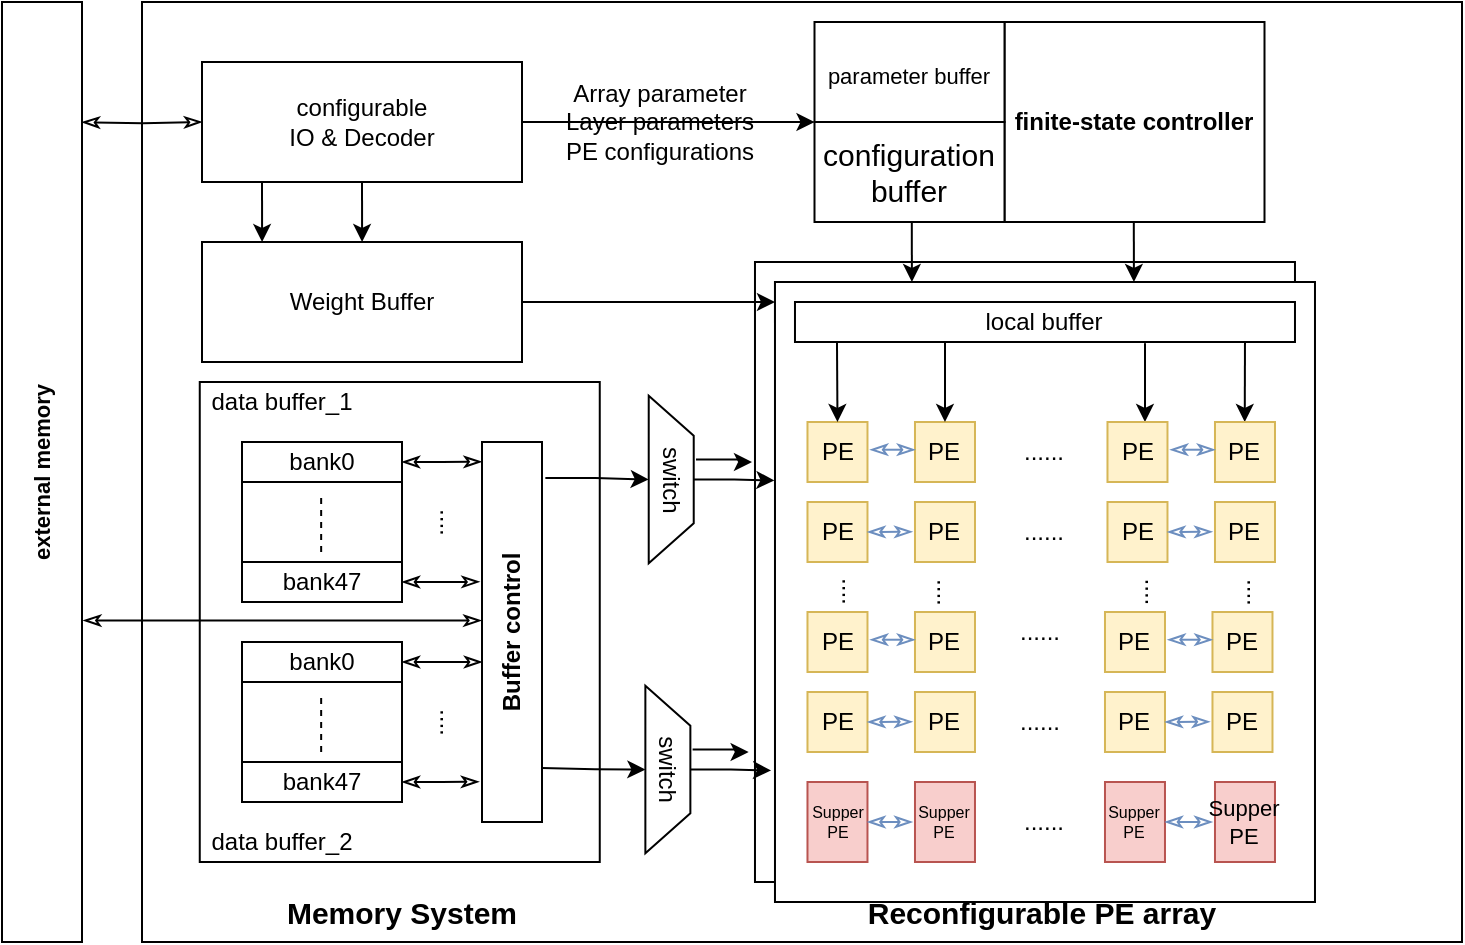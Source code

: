 <mxfile version="20.0.1" type="github">
  <diagram name="Page-1" id="099fd60b-425b-db50-ffb0-6b813814b670">
    <mxGraphModel dx="813" dy="454" grid="1" gridSize="10" guides="1" tooltips="1" connect="1" arrows="1" fold="1" page="1" pageScale="1" pageWidth="850" pageHeight="1100" background="none" math="0" shadow="0">
      <root>
        <mxCell id="0" />
        <mxCell id="1" parent="0" />
        <mxCell id="YWGqaz6Da9Mq3yNSdDmz-1" value="" style="rounded=0;whiteSpace=wrap;html=1;fontSize=11;" parent="1" vertex="1">
          <mxGeometry x="446.25" y="50" width="220" height="100" as="geometry" />
        </mxCell>
        <mxCell id="YWGqaz6Da9Mq3yNSdDmz-2" value="" style="rounded=0;whiteSpace=wrap;html=1;fontSize=11;" parent="1" vertex="1">
          <mxGeometry x="110" y="40" width="660" height="470" as="geometry" />
        </mxCell>
        <mxCell id="YWGqaz6Da9Mq3yNSdDmz-3" value="" style="rounded=0;whiteSpace=wrap;html=1;fontSize=8;" parent="1" vertex="1">
          <mxGeometry x="416.49" y="170" width="270" height="310" as="geometry" />
        </mxCell>
        <mxCell id="YWGqaz6Da9Mq3yNSdDmz-4" style="edgeStyle=orthogonalEdgeStyle;rounded=0;orthogonalLoop=1;jettySize=auto;html=1;exitX=1;exitY=0.5;exitDx=0;exitDy=0;entryX=0;entryY=0.5;entryDx=0;entryDy=0;fontSize=11;" parent="1" source="YWGqaz6Da9Mq3yNSdDmz-5" target="YWGqaz6Da9Mq3yNSdDmz-1" edge="1">
          <mxGeometry relative="1" as="geometry" />
        </mxCell>
        <mxCell id="YWGqaz6Da9Mq3yNSdDmz-5" value="configurable&lt;br&gt;IO &amp;amp; Decoder" style="rounded=0;whiteSpace=wrap;html=1;" parent="1" vertex="1">
          <mxGeometry x="140" y="70" width="160" height="60" as="geometry" />
        </mxCell>
        <mxCell id="YWGqaz6Da9Mq3yNSdDmz-6" value="Weight Buffer" style="rounded=0;whiteSpace=wrap;html=1;" parent="1" vertex="1">
          <mxGeometry x="140" y="160" width="160" height="60" as="geometry" />
        </mxCell>
        <mxCell id="YWGqaz6Da9Mq3yNSdDmz-7" value="" style="rounded=0;whiteSpace=wrap;html=1;" parent="1" vertex="1">
          <mxGeometry x="138.88" y="230" width="200" height="240" as="geometry" />
        </mxCell>
        <mxCell id="YWGqaz6Da9Mq3yNSdDmz-8" value="&lt;b&gt;finite-state controller&lt;/b&gt;" style="rounded=0;whiteSpace=wrap;html=1;" parent="1" vertex="1">
          <mxGeometry x="541.25" y="50" width="130" height="100" as="geometry" />
        </mxCell>
        <mxCell id="YWGqaz6Da9Mq3yNSdDmz-9" value="data buffer_1" style="text;html=1;strokeColor=none;fillColor=none;align=center;verticalAlign=middle;whiteSpace=wrap;rounded=0;" parent="1" vertex="1">
          <mxGeometry x="140" y="230" width="80" height="20" as="geometry" />
        </mxCell>
        <mxCell id="YWGqaz6Da9Mq3yNSdDmz-10" value="data buffer_2" style="text;html=1;strokeColor=none;fillColor=none;align=center;verticalAlign=middle;whiteSpace=wrap;rounded=0;" parent="1" vertex="1">
          <mxGeometry x="140" y="450" width="80" height="20" as="geometry" />
        </mxCell>
        <mxCell id="YWGqaz6Da9Mq3yNSdDmz-11" value="" style="whiteSpace=wrap;html=1;aspect=fixed;" parent="1" vertex="1">
          <mxGeometry x="160" y="260" width="80" height="80" as="geometry" />
        </mxCell>
        <mxCell id="yQk3hiWffTR-9DjD8e01-60" value="" style="edgeStyle=orthogonalEdgeStyle;rounded=0;orthogonalLoop=1;jettySize=auto;html=1;fontSize=11;startArrow=classicThin;startFill=0;endArrow=classicThin;endFill=0;entryX=-0.005;entryY=0.948;entryDx=0;entryDy=0;entryPerimeter=0;" edge="1" parent="1" source="YWGqaz6Da9Mq3yNSdDmz-12" target="YWGqaz6Da9Mq3yNSdDmz-19">
          <mxGeometry relative="1" as="geometry" />
        </mxCell>
        <mxCell id="YWGqaz6Da9Mq3yNSdDmz-12" value="bank0" style="rounded=0;whiteSpace=wrap;html=1;" parent="1" vertex="1">
          <mxGeometry x="160" y="260" width="80" height="20" as="geometry" />
        </mxCell>
        <mxCell id="yQk3hiWffTR-9DjD8e01-58" value="" style="edgeStyle=orthogonalEdgeStyle;rounded=0;orthogonalLoop=1;jettySize=auto;html=1;fontSize=11;startArrow=classicThin;startFill=0;endArrow=classicThin;endFill=0;entryX=-0.041;entryY=0.632;entryDx=0;entryDy=0;entryPerimeter=0;" edge="1" parent="1" source="YWGqaz6Da9Mq3yNSdDmz-13" target="YWGqaz6Da9Mq3yNSdDmz-19">
          <mxGeometry relative="1" as="geometry" />
        </mxCell>
        <mxCell id="YWGqaz6Da9Mq3yNSdDmz-13" value="bank47" style="rounded=0;whiteSpace=wrap;html=1;" parent="1" vertex="1">
          <mxGeometry x="160" y="320" width="80" height="20" as="geometry" />
        </mxCell>
        <mxCell id="YWGqaz6Da9Mq3yNSdDmz-14" value="" style="endArrow=none;dashed=1;html=1;rounded=0;" parent="1" edge="1">
          <mxGeometry width="50" height="50" relative="1" as="geometry">
            <mxPoint x="199.58" y="315" as="sourcePoint" />
            <mxPoint x="199.58" y="285" as="targetPoint" />
          </mxGeometry>
        </mxCell>
        <mxCell id="YWGqaz6Da9Mq3yNSdDmz-15" value="" style="whiteSpace=wrap;html=1;aspect=fixed;" parent="1" vertex="1">
          <mxGeometry x="160" y="360" width="80" height="80" as="geometry" />
        </mxCell>
        <mxCell id="yQk3hiWffTR-9DjD8e01-59" value="" style="edgeStyle=orthogonalEdgeStyle;rounded=0;orthogonalLoop=1;jettySize=auto;html=1;fontSize=11;startArrow=classicThin;startFill=0;endArrow=classicThin;endFill=0;" edge="1" parent="1" source="YWGqaz6Da9Mq3yNSdDmz-16" target="YWGqaz6Da9Mq3yNSdDmz-19">
          <mxGeometry relative="1" as="geometry">
            <Array as="points">
              <mxPoint x="280" y="370" />
              <mxPoint x="280" y="370" />
            </Array>
          </mxGeometry>
        </mxCell>
        <mxCell id="YWGqaz6Da9Mq3yNSdDmz-16" value="bank0" style="rounded=0;whiteSpace=wrap;html=1;" parent="1" vertex="1">
          <mxGeometry x="160" y="360" width="80" height="20" as="geometry" />
        </mxCell>
        <mxCell id="yQk3hiWffTR-9DjD8e01-57" value="" style="edgeStyle=orthogonalEdgeStyle;rounded=0;orthogonalLoop=1;jettySize=auto;html=1;fontSize=11;startArrow=classicThin;startFill=0;endArrow=classicThin;endFill=0;entryX=-0.05;entryY=0.106;entryDx=0;entryDy=0;entryPerimeter=0;" edge="1" parent="1" source="YWGqaz6Da9Mq3yNSdDmz-17" target="YWGqaz6Da9Mq3yNSdDmz-19">
          <mxGeometry relative="1" as="geometry" />
        </mxCell>
        <mxCell id="YWGqaz6Da9Mq3yNSdDmz-17" value="bank47" style="rounded=0;whiteSpace=wrap;html=1;" parent="1" vertex="1">
          <mxGeometry x="160" y="420" width="80" height="20" as="geometry" />
        </mxCell>
        <mxCell id="YWGqaz6Da9Mq3yNSdDmz-18" value="" style="endArrow=none;dashed=1;html=1;rounded=0;" parent="1" edge="1">
          <mxGeometry width="50" height="50" relative="1" as="geometry">
            <mxPoint x="199.58" y="415" as="sourcePoint" />
            <mxPoint x="199.58" y="385" as="targetPoint" />
          </mxGeometry>
        </mxCell>
        <mxCell id="YWGqaz6Da9Mq3yNSdDmz-19" value="Buffer control" style="rounded=0;whiteSpace=wrap;html=1;flipV=1;horizontal=0;fontStyle=1" parent="1" vertex="1">
          <mxGeometry x="280" y="260" width="30" height="190" as="geometry" />
        </mxCell>
        <mxCell id="YWGqaz6Da9Mq3yNSdDmz-20" value="switch" style="shape=trapezoid;perimeter=trapezoidPerimeter;whiteSpace=wrap;html=1;fixedSize=1;rotation=90;" parent="1" vertex="1">
          <mxGeometry x="332.74" y="267.5" width="83.75" height="22.5" as="geometry" />
        </mxCell>
        <mxCell id="YWGqaz6Da9Mq3yNSdDmz-22" value="local buffer" style="rounded=0;whiteSpace=wrap;html=1;" parent="1" vertex="1">
          <mxGeometry x="426.49" y="180" width="250" height="20" as="geometry" />
        </mxCell>
        <mxCell id="YWGqaz6Da9Mq3yNSdDmz-23" value="PE" style="whiteSpace=wrap;html=1;aspect=fixed;fillColor=#fff2cc;strokeColor=#d6b656;" parent="1" vertex="1">
          <mxGeometry x="432.74" y="240" width="30" height="30" as="geometry" />
        </mxCell>
        <mxCell id="YWGqaz6Da9Mq3yNSdDmz-24" value="PE" style="whiteSpace=wrap;html=1;aspect=fixed;fillColor=#fff2cc;strokeColor=#d6b656;" parent="1" vertex="1">
          <mxGeometry x="486.49" y="240" width="30" height="30" as="geometry" />
        </mxCell>
        <mxCell id="YWGqaz6Da9Mq3yNSdDmz-27" value="PE" style="whiteSpace=wrap;html=1;aspect=fixed;fillColor=#fff2cc;strokeColor=#d6b656;" parent="1" vertex="1">
          <mxGeometry x="432.74" y="280" width="30" height="30" as="geometry" />
        </mxCell>
        <mxCell id="YWGqaz6Da9Mq3yNSdDmz-28" value="PE" style="whiteSpace=wrap;html=1;aspect=fixed;fillColor=#fff2cc;strokeColor=#d6b656;" parent="1" vertex="1">
          <mxGeometry x="486.49" y="280" width="30" height="30" as="geometry" />
        </mxCell>
        <mxCell id="YWGqaz6Da9Mq3yNSdDmz-39" value="Supper&lt;br style=&quot;font-size: 8px;&quot;&gt;PE" style="rounded=0;whiteSpace=wrap;html=1;fontSize=8;fillColor=#f8cecc;strokeColor=#b85450;" parent="1" vertex="1">
          <mxGeometry x="432.74" y="420" width="30" height="40" as="geometry" />
        </mxCell>
        <mxCell id="YWGqaz6Da9Mq3yNSdDmz-40" value="Supper&lt;br style=&quot;font-size: 8px;&quot;&gt;PE" style="rounded=0;whiteSpace=wrap;html=1;fontSize=8;fillColor=#f8cecc;strokeColor=#b85450;" parent="1" vertex="1">
          <mxGeometry x="486.49" y="420" width="30" height="40" as="geometry" />
        </mxCell>
        <mxCell id="YWGqaz6Da9Mq3yNSdDmz-41" value="Supper&lt;br style=&quot;font-size: 8px;&quot;&gt;PE" style="rounded=0;whiteSpace=wrap;html=1;fontSize=8;fillColor=#f8cecc;strokeColor=#b85450;" parent="1" vertex="1">
          <mxGeometry x="581.49" y="420" width="30" height="40" as="geometry" />
        </mxCell>
        <mxCell id="YWGqaz6Da9Mq3yNSdDmz-42" value="&lt;font style=&quot;font-size: 11px;&quot;&gt;Supper&lt;br style=&quot;font-size: 11px;&quot;&gt;PE&lt;/font&gt;" style="rounded=0;whiteSpace=wrap;html=1;fontSize=8;fillColor=#f8cecc;strokeColor=#b85450;" parent="1" vertex="1">
          <mxGeometry x="636.49" y="420" width="30" height="40" as="geometry" />
        </mxCell>
        <mxCell id="YWGqaz6Da9Mq3yNSdDmz-43" value="Reconfigurable PE array" style="text;html=1;strokeColor=none;fillColor=none;align=center;verticalAlign=middle;whiteSpace=wrap;rounded=0;fontSize=15;fontStyle=1" parent="1" vertex="1">
          <mxGeometry x="445.24" y="480" width="230" height="30" as="geometry" />
        </mxCell>
        <mxCell id="YWGqaz6Da9Mq3yNSdDmz-44" value="&lt;font style=&quot;font-size: 11px;&quot;&gt;parameter buffer&lt;/font&gt;" style="rounded=0;whiteSpace=wrap;html=1;fontSize=15;" parent="1" vertex="1">
          <mxGeometry x="446.25" y="50" width="95" height="50" as="geometry" />
        </mxCell>
        <mxCell id="YWGqaz6Da9Mq3yNSdDmz-45" value="configuration&lt;br&gt;buffer" style="rounded=0;whiteSpace=wrap;html=1;fontSize=15;" parent="1" vertex="1">
          <mxGeometry x="446.25" y="100" width="95" height="50" as="geometry" />
        </mxCell>
        <mxCell id="YWGqaz6Da9Mq3yNSdDmz-46" value="&lt;b&gt;external memory&lt;/b&gt;" style="rounded=0;whiteSpace=wrap;html=1;fontSize=11;horizontal=0;" parent="1" vertex="1">
          <mxGeometry x="40" y="40" width="40" height="470" as="geometry" />
        </mxCell>
        <mxCell id="YWGqaz6Da9Mq3yNSdDmz-47" value="Memory System" style="text;html=1;strokeColor=none;fillColor=none;align=center;verticalAlign=middle;whiteSpace=wrap;rounded=0;fontSize=15;fontStyle=1" parent="1" vertex="1">
          <mxGeometry x="140" y="480" width="200" height="30" as="geometry" />
        </mxCell>
        <mxCell id="YWGqaz6Da9Mq3yNSdDmz-48" value="" style="endArrow=classicThin;startArrow=classicThin;html=1;rounded=0;fontSize=11;exitX=0;exitY=0.5;exitDx=0;exitDy=0;entryX=1.044;entryY=0.462;entryDx=0;entryDy=0;entryPerimeter=0;startFill=0;endFill=0;fillColor=#dae8fc;strokeColor=#6c8ebf;" parent="1" target="YWGqaz6Da9Mq3yNSdDmz-23" edge="1">
          <mxGeometry width="50" height="50" relative="1" as="geometry">
            <mxPoint x="486.49" y="253.86" as="sourcePoint" />
            <mxPoint x="464.06" y="256.14" as="targetPoint" />
          </mxGeometry>
        </mxCell>
        <mxCell id="YWGqaz6Da9Mq3yNSdDmz-49" value="" style="endArrow=classicThin;startArrow=classicThin;html=1;rounded=0;fontSize=11;exitX=0;exitY=0.5;exitDx=0;exitDy=0;startFill=0;endFill=0;fillColor=#dae8fc;strokeColor=#6c8ebf;" parent="1" edge="1" target="YWGqaz6Da9Mq3yNSdDmz-27">
          <mxGeometry width="50" height="50" relative="1" as="geometry">
            <mxPoint x="485.17" y="294.92" as="sourcePoint" />
            <mxPoint x="466.49" y="294.92" as="targetPoint" />
          </mxGeometry>
        </mxCell>
        <mxCell id="YWGqaz6Da9Mq3yNSdDmz-52" value="" style="endArrow=classicThin;startArrow=classicThin;html=1;rounded=0;fontSize=11;exitX=0;exitY=0.5;exitDx=0;exitDy=0;entryX=1;entryY=0.5;entryDx=0;entryDy=0;startFill=0;endFill=0;fillColor=#dae8fc;strokeColor=#6c8ebf;" parent="1" edge="1" target="YWGqaz6Da9Mq3yNSdDmz-39">
          <mxGeometry width="50" height="50" relative="1" as="geometry">
            <mxPoint x="485.17" y="440" as="sourcePoint" />
            <mxPoint x="466.49" y="440" as="targetPoint" />
          </mxGeometry>
        </mxCell>
        <mxCell id="YWGqaz6Da9Mq3yNSdDmz-57" value="" style="endArrow=classicThin;startArrow=classicThin;html=1;rounded=0;fontSize=11;exitX=0;exitY=0.5;exitDx=0;exitDy=0;entryX=1;entryY=0.5;entryDx=0;entryDy=0;startFill=0;endFill=0;fillColor=#dae8fc;strokeColor=#6c8ebf;" parent="1" edge="1" target="YWGqaz6Da9Mq3yNSdDmz-41">
          <mxGeometry width="50" height="50" relative="1" as="geometry">
            <mxPoint x="635.17" y="440" as="sourcePoint" />
            <mxPoint x="616.49" y="440" as="targetPoint" />
          </mxGeometry>
        </mxCell>
        <mxCell id="YWGqaz6Da9Mq3yNSdDmz-58" value="" style="endArrow=classic;html=1;rounded=0;fontSize=11;entryX=0.5;entryY=0;entryDx=0;entryDy=0;" parent="1" target="YWGqaz6Da9Mq3yNSdDmz-23" edge="1">
          <mxGeometry width="50" height="50" relative="1" as="geometry">
            <mxPoint x="447.49" y="200" as="sourcePoint" />
            <mxPoint x="496.49" y="220" as="targetPoint" />
          </mxGeometry>
        </mxCell>
        <mxCell id="YWGqaz6Da9Mq3yNSdDmz-59" value="" style="endArrow=classic;html=1;rounded=0;fontSize=11;entryX=0.5;entryY=0;entryDx=0;entryDy=0;exitX=0.3;exitY=0.981;exitDx=0;exitDy=0;exitPerimeter=0;" parent="1" edge="1" target="YWGqaz6Da9Mq3yNSdDmz-24" source="YWGqaz6Da9Mq3yNSdDmz-22">
          <mxGeometry width="50" height="50" relative="1" as="geometry">
            <mxPoint x="501.49" y="200" as="sourcePoint" />
            <mxPoint x="501.3" y="229.02" as="targetPoint" />
          </mxGeometry>
        </mxCell>
        <mxCell id="YWGqaz6Da9Mq3yNSdDmz-60" value="" style="endArrow=classic;html=1;rounded=0;fontSize=11;entryX=0.5;entryY=0;entryDx=0;entryDy=0;exitX=0.7;exitY=1.029;exitDx=0;exitDy=0;exitPerimeter=0;" parent="1" edge="1" source="YWGqaz6Da9Mq3yNSdDmz-22">
          <mxGeometry width="50" height="50" relative="1" as="geometry">
            <mxPoint x="601.49" y="210" as="sourcePoint" />
            <mxPoint x="601.49" y="240" as="targetPoint" />
          </mxGeometry>
        </mxCell>
        <mxCell id="YWGqaz6Da9Mq3yNSdDmz-61" value="" style="endArrow=classic;html=1;rounded=0;fontSize=11;entryX=0.5;entryY=0;entryDx=0;entryDy=0;" parent="1" edge="1">
          <mxGeometry width="50" height="50" relative="1" as="geometry">
            <mxPoint x="651.49" y="200" as="sourcePoint" />
            <mxPoint x="651.37" y="240" as="targetPoint" />
          </mxGeometry>
        </mxCell>
        <mxCell id="yQk3hiWffTR-9DjD8e01-1" value="Array parameter&lt;br&gt;Layer parameters&lt;br&gt;PE configurations" style="text;html=1;strokeColor=none;fillColor=none;align=center;verticalAlign=middle;whiteSpace=wrap;rounded=0;" vertex="1" parent="1">
          <mxGeometry x="270" y="85" width="198" height="30" as="geometry" />
        </mxCell>
        <mxCell id="yQk3hiWffTR-9DjD8e01-2" value="" style="endArrow=classic;html=1;rounded=0;fontSize=11;entryX=0.5;entryY=0;entryDx=0;entryDy=0;" edge="1" parent="1">
          <mxGeometry width="50" height="50" relative="1" as="geometry">
            <mxPoint x="220" y="130" as="sourcePoint" />
            <mxPoint x="220.05" y="160" as="targetPoint" />
          </mxGeometry>
        </mxCell>
        <mxCell id="yQk3hiWffTR-9DjD8e01-5" value="...." style="text;html=1;strokeColor=none;fillColor=none;align=center;verticalAlign=middle;whiteSpace=wrap;rounded=0;horizontal=0;" vertex="1" parent="1">
          <mxGeometry x="438.99" y="320" width="17.5" height="10" as="geometry" />
        </mxCell>
        <mxCell id="yQk3hiWffTR-9DjD8e01-7" value="...." style="text;html=1;strokeColor=none;fillColor=none;align=center;verticalAlign=middle;whiteSpace=wrap;rounded=0;horizontal=0;" vertex="1" parent="1">
          <mxGeometry x="486.49" y="320" width="17.5" height="10" as="geometry" />
        </mxCell>
        <mxCell id="yQk3hiWffTR-9DjD8e01-8" value="...." style="text;html=1;strokeColor=none;fillColor=none;align=center;verticalAlign=middle;whiteSpace=wrap;rounded=0;horizontal=0;" vertex="1" parent="1">
          <mxGeometry x="590.24" y="320" width="17.5" height="10" as="geometry" />
        </mxCell>
        <mxCell id="yQk3hiWffTR-9DjD8e01-9" value="...." style="text;html=1;strokeColor=none;fillColor=none;align=center;verticalAlign=middle;whiteSpace=wrap;rounded=0;horizontal=0;" vertex="1" parent="1">
          <mxGeometry x="641.49" y="320" width="17.5" height="10" as="geometry" />
        </mxCell>
        <mxCell id="yQk3hiWffTR-9DjD8e01-10" value="......" style="text;html=1;strokeColor=none;fillColor=none;align=center;verticalAlign=middle;whiteSpace=wrap;rounded=0;" vertex="1" parent="1">
          <mxGeometry x="521.49" y="240" width="60" height="30" as="geometry" />
        </mxCell>
        <mxCell id="yQk3hiWffTR-9DjD8e01-11" value="......" style="text;html=1;strokeColor=none;fillColor=none;align=center;verticalAlign=middle;whiteSpace=wrap;rounded=0;" vertex="1" parent="1">
          <mxGeometry x="521.49" y="280" width="60" height="30" as="geometry" />
        </mxCell>
        <mxCell id="yQk3hiWffTR-9DjD8e01-12" value="......" style="text;html=1;strokeColor=none;fillColor=none;align=center;verticalAlign=middle;whiteSpace=wrap;rounded=0;" vertex="1" parent="1">
          <mxGeometry x="518.99" y="330" width="60" height="30" as="geometry" />
        </mxCell>
        <mxCell id="yQk3hiWffTR-9DjD8e01-13" value="......" style="text;html=1;strokeColor=none;fillColor=none;align=center;verticalAlign=middle;whiteSpace=wrap;rounded=0;" vertex="1" parent="1">
          <mxGeometry x="518.99" y="375" width="60" height="30" as="geometry" />
        </mxCell>
        <mxCell id="yQk3hiWffTR-9DjD8e01-14" value="......" style="text;html=1;strokeColor=none;fillColor=none;align=center;verticalAlign=middle;whiteSpace=wrap;rounded=0;" vertex="1" parent="1">
          <mxGeometry x="521.49" y="425" width="60" height="30" as="geometry" />
        </mxCell>
        <mxCell id="yQk3hiWffTR-9DjD8e01-17" style="edgeStyle=orthogonalEdgeStyle;rounded=0;orthogonalLoop=1;jettySize=auto;html=1;exitX=1.056;exitY=0.905;exitDx=0;exitDy=0;entryX=0.5;entryY=1;entryDx=0;entryDy=0;fontSize=11;exitPerimeter=0;" edge="1" parent="1" source="YWGqaz6Da9Mq3yNSdDmz-19" target="YWGqaz6Da9Mq3yNSdDmz-20">
          <mxGeometry relative="1" as="geometry">
            <mxPoint x="339.995" y="271.87" as="sourcePoint" />
            <mxPoint x="327.495" y="281.87" as="targetPoint" />
          </mxGeometry>
        </mxCell>
        <mxCell id="yQk3hiWffTR-9DjD8e01-19" style="edgeStyle=orthogonalEdgeStyle;rounded=0;orthogonalLoop=1;jettySize=auto;html=1;exitX=1;exitY=0.5;exitDx=0;exitDy=0;entryX=0;entryY=0.5;entryDx=0;entryDy=0;fontSize=11;" edge="1" parent="1" source="YWGqaz6Da9Mq3yNSdDmz-6" target="YWGqaz6Da9Mq3yNSdDmz-22">
          <mxGeometry relative="1" as="geometry">
            <mxPoint x="413.505" y="281.87" as="sourcePoint" />
            <mxPoint x="488.65" y="281.99" as="targetPoint" />
          </mxGeometry>
        </mxCell>
        <mxCell id="yQk3hiWffTR-9DjD8e01-20" value="" style="endArrow=classic;html=1;rounded=0;fontSize=11;entryX=0.5;entryY=0;entryDx=0;entryDy=0;" edge="1" parent="1">
          <mxGeometry width="50" height="50" relative="1" as="geometry">
            <mxPoint x="170" y="130" as="sourcePoint" />
            <mxPoint x="170.05" y="160" as="targetPoint" />
          </mxGeometry>
        </mxCell>
        <mxCell id="yQk3hiWffTR-9DjD8e01-21" value="" style="endArrow=classic;html=1;rounded=0;fontSize=11;entryX=0.5;entryY=0;entryDx=0;entryDy=0;" edge="1" parent="1">
          <mxGeometry width="50" height="50" relative="1" as="geometry">
            <mxPoint x="605.91" y="150" as="sourcePoint" />
            <mxPoint x="605.96" y="180" as="targetPoint" />
          </mxGeometry>
        </mxCell>
        <mxCell id="yQk3hiWffTR-9DjD8e01-22" value="" style="endArrow=classic;html=1;rounded=0;fontSize=11;entryX=0.5;entryY=0;entryDx=0;entryDy=0;" edge="1" parent="1">
          <mxGeometry width="50" height="50" relative="1" as="geometry">
            <mxPoint x="494.9" y="150" as="sourcePoint" />
            <mxPoint x="494.95" y="180" as="targetPoint" />
          </mxGeometry>
        </mxCell>
        <mxCell id="yQk3hiWffTR-9DjD8e01-26" value="PE" style="whiteSpace=wrap;html=1;aspect=fixed;fillColor=#fff2cc;strokeColor=#d6b656;" vertex="1" parent="1">
          <mxGeometry x="582.74" y="240" width="30" height="30" as="geometry" />
        </mxCell>
        <mxCell id="yQk3hiWffTR-9DjD8e01-27" value="PE" style="whiteSpace=wrap;html=1;aspect=fixed;fillColor=#fff2cc;strokeColor=#d6b656;" vertex="1" parent="1">
          <mxGeometry x="636.49" y="240" width="30" height="30" as="geometry" />
        </mxCell>
        <mxCell id="yQk3hiWffTR-9DjD8e01-28" value="PE" style="whiteSpace=wrap;html=1;aspect=fixed;fillColor=#fff2cc;strokeColor=#d6b656;" vertex="1" parent="1">
          <mxGeometry x="582.74" y="280" width="30" height="30" as="geometry" />
        </mxCell>
        <mxCell id="yQk3hiWffTR-9DjD8e01-29" value="PE" style="whiteSpace=wrap;html=1;aspect=fixed;fillColor=#fff2cc;strokeColor=#d6b656;" vertex="1" parent="1">
          <mxGeometry x="636.49" y="280" width="30" height="30" as="geometry" />
        </mxCell>
        <mxCell id="yQk3hiWffTR-9DjD8e01-30" value="" style="endArrow=classicThin;startArrow=classicThin;html=1;rounded=0;fontSize=11;exitX=0;exitY=0.5;exitDx=0;exitDy=0;entryX=1.044;entryY=0.462;entryDx=0;entryDy=0;entryPerimeter=0;startFill=0;endFill=0;fillColor=#dae8fc;strokeColor=#6c8ebf;" edge="1" parent="1" target="yQk3hiWffTR-9DjD8e01-26">
          <mxGeometry width="50" height="50" relative="1" as="geometry">
            <mxPoint x="636.49" y="253.86" as="sourcePoint" />
            <mxPoint x="614.06" y="256.14" as="targetPoint" />
          </mxGeometry>
        </mxCell>
        <mxCell id="yQk3hiWffTR-9DjD8e01-31" value="" style="endArrow=classicThin;startArrow=classicThin;html=1;rounded=0;fontSize=11;exitX=0;exitY=0.5;exitDx=0;exitDy=0;startFill=0;endFill=0;fillColor=#dae8fc;strokeColor=#6c8ebf;" edge="1" parent="1" target="yQk3hiWffTR-9DjD8e01-28">
          <mxGeometry width="50" height="50" relative="1" as="geometry">
            <mxPoint x="635.17" y="294.92" as="sourcePoint" />
            <mxPoint x="616.49" y="294.92" as="targetPoint" />
          </mxGeometry>
        </mxCell>
        <mxCell id="yQk3hiWffTR-9DjD8e01-34" value="PE" style="whiteSpace=wrap;html=1;aspect=fixed;fillColor=#fff2cc;strokeColor=#d6b656;" vertex="1" parent="1">
          <mxGeometry x="432.74" y="335" width="30" height="30" as="geometry" />
        </mxCell>
        <mxCell id="yQk3hiWffTR-9DjD8e01-35" value="PE" style="whiteSpace=wrap;html=1;aspect=fixed;fillColor=#fff2cc;strokeColor=#d6b656;" vertex="1" parent="1">
          <mxGeometry x="486.49" y="335" width="30" height="30" as="geometry" />
        </mxCell>
        <mxCell id="yQk3hiWffTR-9DjD8e01-36" value="PE" style="whiteSpace=wrap;html=1;aspect=fixed;fillColor=#fff2cc;strokeColor=#d6b656;" vertex="1" parent="1">
          <mxGeometry x="432.74" y="375" width="30" height="30" as="geometry" />
        </mxCell>
        <mxCell id="yQk3hiWffTR-9DjD8e01-37" value="PE" style="whiteSpace=wrap;html=1;aspect=fixed;fillColor=#fff2cc;strokeColor=#d6b656;" vertex="1" parent="1">
          <mxGeometry x="486.49" y="375" width="30" height="30" as="geometry" />
        </mxCell>
        <mxCell id="yQk3hiWffTR-9DjD8e01-38" value="" style="endArrow=classicThin;startArrow=classicThin;html=1;rounded=0;fontSize=11;exitX=0;exitY=0.5;exitDx=0;exitDy=0;entryX=1.044;entryY=0.462;entryDx=0;entryDy=0;entryPerimeter=0;startFill=0;endFill=0;fillColor=#dae8fc;strokeColor=#6c8ebf;" edge="1" parent="1" target="yQk3hiWffTR-9DjD8e01-34">
          <mxGeometry width="50" height="50" relative="1" as="geometry">
            <mxPoint x="486.49" y="348.86" as="sourcePoint" />
            <mxPoint x="464.06" y="351.14" as="targetPoint" />
          </mxGeometry>
        </mxCell>
        <mxCell id="yQk3hiWffTR-9DjD8e01-39" value="" style="endArrow=classicThin;startArrow=classicThin;html=1;rounded=0;fontSize=11;exitX=0;exitY=0.5;exitDx=0;exitDy=0;startFill=0;endFill=0;fillColor=#dae8fc;strokeColor=#6c8ebf;" edge="1" parent="1" target="yQk3hiWffTR-9DjD8e01-36">
          <mxGeometry width="50" height="50" relative="1" as="geometry">
            <mxPoint x="485.17" y="389.92" as="sourcePoint" />
            <mxPoint x="466.49" y="389.92" as="targetPoint" />
          </mxGeometry>
        </mxCell>
        <mxCell id="yQk3hiWffTR-9DjD8e01-42" value="PE" style="whiteSpace=wrap;html=1;aspect=fixed;fillColor=#fff2cc;strokeColor=#d6b656;" vertex="1" parent="1">
          <mxGeometry x="581.49" y="335" width="30" height="30" as="geometry" />
        </mxCell>
        <mxCell id="yQk3hiWffTR-9DjD8e01-43" value="PE" style="whiteSpace=wrap;html=1;aspect=fixed;fillColor=#fff2cc;strokeColor=#d6b656;" vertex="1" parent="1">
          <mxGeometry x="635.24" y="335" width="30" height="30" as="geometry" />
        </mxCell>
        <mxCell id="yQk3hiWffTR-9DjD8e01-44" value="PE" style="whiteSpace=wrap;html=1;aspect=fixed;fillColor=#fff2cc;strokeColor=#d6b656;" vertex="1" parent="1">
          <mxGeometry x="581.49" y="375" width="30" height="30" as="geometry" />
        </mxCell>
        <mxCell id="yQk3hiWffTR-9DjD8e01-45" value="PE" style="whiteSpace=wrap;html=1;aspect=fixed;fillColor=#fff2cc;strokeColor=#d6b656;" vertex="1" parent="1">
          <mxGeometry x="635.24" y="375" width="30" height="30" as="geometry" />
        </mxCell>
        <mxCell id="yQk3hiWffTR-9DjD8e01-46" value="" style="endArrow=classicThin;startArrow=classicThin;html=1;rounded=0;fontSize=11;exitX=0;exitY=0.5;exitDx=0;exitDy=0;entryX=1.044;entryY=0.462;entryDx=0;entryDy=0;entryPerimeter=0;startFill=0;endFill=0;fillColor=#dae8fc;strokeColor=#6c8ebf;" edge="1" parent="1" target="yQk3hiWffTR-9DjD8e01-42">
          <mxGeometry width="50" height="50" relative="1" as="geometry">
            <mxPoint x="635.24" y="348.86" as="sourcePoint" />
            <mxPoint x="612.81" y="351.14" as="targetPoint" />
          </mxGeometry>
        </mxCell>
        <mxCell id="yQk3hiWffTR-9DjD8e01-47" value="" style="endArrow=classicThin;startArrow=classicThin;html=1;rounded=0;fontSize=11;exitX=0;exitY=0.5;exitDx=0;exitDy=0;startFill=0;endFill=0;fillColor=#dae8fc;strokeColor=#6c8ebf;" edge="1" parent="1" target="yQk3hiWffTR-9DjD8e01-44">
          <mxGeometry width="50" height="50" relative="1" as="geometry">
            <mxPoint x="633.92" y="389.92" as="sourcePoint" />
            <mxPoint x="615.24" y="389.92" as="targetPoint" />
          </mxGeometry>
        </mxCell>
        <mxCell id="yQk3hiWffTR-9DjD8e01-51" value="...." style="text;html=1;strokeColor=none;fillColor=none;align=center;verticalAlign=middle;whiteSpace=wrap;rounded=0;horizontal=0;" vertex="1" parent="1">
          <mxGeometry x="252.5" y="295" width="7.5" height="10" as="geometry" />
        </mxCell>
        <mxCell id="yQk3hiWffTR-9DjD8e01-52" value="...." style="text;html=1;strokeColor=none;fillColor=none;align=center;verticalAlign=middle;whiteSpace=wrap;rounded=0;horizontal=0;" vertex="1" parent="1">
          <mxGeometry x="252.5" y="395" width="7.5" height="10" as="geometry" />
        </mxCell>
        <mxCell id="yQk3hiWffTR-9DjD8e01-61" value="" style="rounded=0;whiteSpace=wrap;html=1;fontSize=8;" vertex="1" parent="1">
          <mxGeometry x="426.49" y="180" width="270" height="310" as="geometry" />
        </mxCell>
        <mxCell id="yQk3hiWffTR-9DjD8e01-62" value="local buffer" style="rounded=0;whiteSpace=wrap;html=1;" vertex="1" parent="1">
          <mxGeometry x="436.49" y="190" width="250" height="20" as="geometry" />
        </mxCell>
        <mxCell id="yQk3hiWffTR-9DjD8e01-63" value="PE" style="whiteSpace=wrap;html=1;aspect=fixed;fillColor=#fff2cc;strokeColor=#d6b656;" vertex="1" parent="1">
          <mxGeometry x="442.74" y="250" width="30" height="30" as="geometry" />
        </mxCell>
        <mxCell id="yQk3hiWffTR-9DjD8e01-64" value="PE" style="whiteSpace=wrap;html=1;aspect=fixed;fillColor=#fff2cc;strokeColor=#d6b656;" vertex="1" parent="1">
          <mxGeometry x="496.49" y="250" width="30" height="30" as="geometry" />
        </mxCell>
        <mxCell id="yQk3hiWffTR-9DjD8e01-65" value="PE" style="whiteSpace=wrap;html=1;aspect=fixed;fillColor=#fff2cc;strokeColor=#d6b656;" vertex="1" parent="1">
          <mxGeometry x="442.74" y="290" width="30" height="30" as="geometry" />
        </mxCell>
        <mxCell id="yQk3hiWffTR-9DjD8e01-66" value="PE" style="whiteSpace=wrap;html=1;aspect=fixed;fillColor=#fff2cc;strokeColor=#d6b656;" vertex="1" parent="1">
          <mxGeometry x="496.49" y="290" width="30" height="30" as="geometry" />
        </mxCell>
        <mxCell id="yQk3hiWffTR-9DjD8e01-67" value="Supper&lt;br style=&quot;font-size: 8px;&quot;&gt;PE" style="rounded=0;whiteSpace=wrap;html=1;fontSize=8;fillColor=#f8cecc;strokeColor=#b85450;" vertex="1" parent="1">
          <mxGeometry x="442.74" y="430" width="30" height="40" as="geometry" />
        </mxCell>
        <mxCell id="yQk3hiWffTR-9DjD8e01-68" value="Supper&lt;br style=&quot;font-size: 8px;&quot;&gt;PE" style="rounded=0;whiteSpace=wrap;html=1;fontSize=8;fillColor=#f8cecc;strokeColor=#b85450;" vertex="1" parent="1">
          <mxGeometry x="496.49" y="430" width="30" height="40" as="geometry" />
        </mxCell>
        <mxCell id="yQk3hiWffTR-9DjD8e01-69" value="Supper&lt;br style=&quot;font-size: 8px;&quot;&gt;PE" style="rounded=0;whiteSpace=wrap;html=1;fontSize=8;fillColor=#f8cecc;strokeColor=#b85450;" vertex="1" parent="1">
          <mxGeometry x="591.49" y="430" width="30" height="40" as="geometry" />
        </mxCell>
        <mxCell id="yQk3hiWffTR-9DjD8e01-70" value="&lt;font style=&quot;font-size: 11px;&quot;&gt;Supper&lt;br style=&quot;font-size: 11px;&quot;&gt;PE&lt;/font&gt;" style="rounded=0;whiteSpace=wrap;html=1;fontSize=8;fillColor=#f8cecc;strokeColor=#b85450;" vertex="1" parent="1">
          <mxGeometry x="646.49" y="430" width="30" height="40" as="geometry" />
        </mxCell>
        <mxCell id="yQk3hiWffTR-9DjD8e01-72" value="" style="endArrow=classicThin;startArrow=classicThin;html=1;rounded=0;fontSize=11;exitX=0;exitY=0.5;exitDx=0;exitDy=0;entryX=1.044;entryY=0.462;entryDx=0;entryDy=0;entryPerimeter=0;startFill=0;endFill=0;fillColor=#dae8fc;strokeColor=#6c8ebf;" edge="1" parent="1" target="yQk3hiWffTR-9DjD8e01-63">
          <mxGeometry width="50" height="50" relative="1" as="geometry">
            <mxPoint x="496.49" y="263.86" as="sourcePoint" />
            <mxPoint x="474.06" y="266.14" as="targetPoint" />
          </mxGeometry>
        </mxCell>
        <mxCell id="yQk3hiWffTR-9DjD8e01-73" value="" style="endArrow=classicThin;startArrow=classicThin;html=1;rounded=0;fontSize=11;exitX=0;exitY=0.5;exitDx=0;exitDy=0;startFill=0;endFill=0;fillColor=#dae8fc;strokeColor=#6c8ebf;" edge="1" parent="1" target="yQk3hiWffTR-9DjD8e01-65">
          <mxGeometry width="50" height="50" relative="1" as="geometry">
            <mxPoint x="495.17" y="304.92" as="sourcePoint" />
            <mxPoint x="476.49" y="304.92" as="targetPoint" />
          </mxGeometry>
        </mxCell>
        <mxCell id="yQk3hiWffTR-9DjD8e01-74" value="" style="endArrow=classicThin;startArrow=classicThin;html=1;rounded=0;fontSize=11;exitX=0;exitY=0.5;exitDx=0;exitDy=0;entryX=1;entryY=0.5;entryDx=0;entryDy=0;startFill=0;endFill=0;fillColor=#dae8fc;strokeColor=#6c8ebf;" edge="1" parent="1" target="yQk3hiWffTR-9DjD8e01-67">
          <mxGeometry width="50" height="50" relative="1" as="geometry">
            <mxPoint x="495.17" y="450" as="sourcePoint" />
            <mxPoint x="476.49" y="450" as="targetPoint" />
          </mxGeometry>
        </mxCell>
        <mxCell id="yQk3hiWffTR-9DjD8e01-75" value="" style="endArrow=classicThin;startArrow=classicThin;html=1;rounded=0;fontSize=11;exitX=0;exitY=0.5;exitDx=0;exitDy=0;entryX=1;entryY=0.5;entryDx=0;entryDy=0;startFill=0;endFill=0;fillColor=#dae8fc;strokeColor=#6c8ebf;" edge="1" parent="1" target="yQk3hiWffTR-9DjD8e01-69">
          <mxGeometry width="50" height="50" relative="1" as="geometry">
            <mxPoint x="645.17" y="450" as="sourcePoint" />
            <mxPoint x="626.49" y="450" as="targetPoint" />
          </mxGeometry>
        </mxCell>
        <mxCell id="yQk3hiWffTR-9DjD8e01-76" value="" style="endArrow=classic;html=1;rounded=0;fontSize=11;entryX=0.5;entryY=0;entryDx=0;entryDy=0;" edge="1" parent="1" target="yQk3hiWffTR-9DjD8e01-63">
          <mxGeometry width="50" height="50" relative="1" as="geometry">
            <mxPoint x="457.49" y="210" as="sourcePoint" />
            <mxPoint x="506.49" y="230" as="targetPoint" />
          </mxGeometry>
        </mxCell>
        <mxCell id="yQk3hiWffTR-9DjD8e01-77" value="" style="endArrow=classic;html=1;rounded=0;fontSize=11;entryX=0.5;entryY=0;entryDx=0;entryDy=0;exitX=0.3;exitY=0.981;exitDx=0;exitDy=0;exitPerimeter=0;" edge="1" parent="1" source="yQk3hiWffTR-9DjD8e01-62" target="yQk3hiWffTR-9DjD8e01-64">
          <mxGeometry width="50" height="50" relative="1" as="geometry">
            <mxPoint x="511.49" y="210" as="sourcePoint" />
            <mxPoint x="511.3" y="239.02" as="targetPoint" />
          </mxGeometry>
        </mxCell>
        <mxCell id="yQk3hiWffTR-9DjD8e01-78" value="" style="endArrow=classic;html=1;rounded=0;fontSize=11;entryX=0.5;entryY=0;entryDx=0;entryDy=0;exitX=0.7;exitY=1.029;exitDx=0;exitDy=0;exitPerimeter=0;" edge="1" parent="1" source="yQk3hiWffTR-9DjD8e01-62">
          <mxGeometry width="50" height="50" relative="1" as="geometry">
            <mxPoint x="611.49" y="220" as="sourcePoint" />
            <mxPoint x="611.49" y="250" as="targetPoint" />
          </mxGeometry>
        </mxCell>
        <mxCell id="yQk3hiWffTR-9DjD8e01-79" value="" style="endArrow=classic;html=1;rounded=0;fontSize=11;entryX=0.5;entryY=0;entryDx=0;entryDy=0;" edge="1" parent="1">
          <mxGeometry width="50" height="50" relative="1" as="geometry">
            <mxPoint x="661.49" y="210" as="sourcePoint" />
            <mxPoint x="661.37" y="250" as="targetPoint" />
          </mxGeometry>
        </mxCell>
        <mxCell id="yQk3hiWffTR-9DjD8e01-80" value="...." style="text;html=1;strokeColor=none;fillColor=none;align=center;verticalAlign=middle;whiteSpace=wrap;rounded=0;horizontal=0;" vertex="1" parent="1">
          <mxGeometry x="448.99" y="330" width="17.5" height="10" as="geometry" />
        </mxCell>
        <mxCell id="yQk3hiWffTR-9DjD8e01-81" value="...." style="text;html=1;strokeColor=none;fillColor=none;align=center;verticalAlign=middle;whiteSpace=wrap;rounded=0;horizontal=0;" vertex="1" parent="1">
          <mxGeometry x="496.49" y="330" width="17.5" height="10" as="geometry" />
        </mxCell>
        <mxCell id="yQk3hiWffTR-9DjD8e01-82" value="...." style="text;html=1;strokeColor=none;fillColor=none;align=center;verticalAlign=middle;whiteSpace=wrap;rounded=0;horizontal=0;" vertex="1" parent="1">
          <mxGeometry x="600.24" y="330" width="17.5" height="10" as="geometry" />
        </mxCell>
        <mxCell id="yQk3hiWffTR-9DjD8e01-83" value="...." style="text;html=1;strokeColor=none;fillColor=none;align=center;verticalAlign=middle;whiteSpace=wrap;rounded=0;horizontal=0;" vertex="1" parent="1">
          <mxGeometry x="651.49" y="330" width="17.5" height="10" as="geometry" />
        </mxCell>
        <mxCell id="yQk3hiWffTR-9DjD8e01-84" value="......" style="text;html=1;strokeColor=none;fillColor=none;align=center;verticalAlign=middle;whiteSpace=wrap;rounded=0;" vertex="1" parent="1">
          <mxGeometry x="531.49" y="250" width="60" height="30" as="geometry" />
        </mxCell>
        <mxCell id="yQk3hiWffTR-9DjD8e01-85" value="......" style="text;html=1;strokeColor=none;fillColor=none;align=center;verticalAlign=middle;whiteSpace=wrap;rounded=0;" vertex="1" parent="1">
          <mxGeometry x="531.49" y="290" width="60" height="30" as="geometry" />
        </mxCell>
        <mxCell id="yQk3hiWffTR-9DjD8e01-86" value="......" style="text;html=1;strokeColor=none;fillColor=none;align=center;verticalAlign=middle;whiteSpace=wrap;rounded=0;" vertex="1" parent="1">
          <mxGeometry x="528.99" y="340" width="60" height="30" as="geometry" />
        </mxCell>
        <mxCell id="yQk3hiWffTR-9DjD8e01-87" value="......" style="text;html=1;strokeColor=none;fillColor=none;align=center;verticalAlign=middle;whiteSpace=wrap;rounded=0;" vertex="1" parent="1">
          <mxGeometry x="528.99" y="385" width="60" height="30" as="geometry" />
        </mxCell>
        <mxCell id="yQk3hiWffTR-9DjD8e01-88" value="......" style="text;html=1;strokeColor=none;fillColor=none;align=center;verticalAlign=middle;whiteSpace=wrap;rounded=0;" vertex="1" parent="1">
          <mxGeometry x="531.49" y="435" width="60" height="30" as="geometry" />
        </mxCell>
        <mxCell id="yQk3hiWffTR-9DjD8e01-89" value="PE" style="whiteSpace=wrap;html=1;aspect=fixed;fillColor=#fff2cc;strokeColor=#d6b656;" vertex="1" parent="1">
          <mxGeometry x="592.74" y="250" width="30" height="30" as="geometry" />
        </mxCell>
        <mxCell id="yQk3hiWffTR-9DjD8e01-90" value="PE" style="whiteSpace=wrap;html=1;aspect=fixed;fillColor=#fff2cc;strokeColor=#d6b656;" vertex="1" parent="1">
          <mxGeometry x="646.49" y="250" width="30" height="30" as="geometry" />
        </mxCell>
        <mxCell id="yQk3hiWffTR-9DjD8e01-91" value="PE" style="whiteSpace=wrap;html=1;aspect=fixed;fillColor=#fff2cc;strokeColor=#d6b656;" vertex="1" parent="1">
          <mxGeometry x="592.74" y="290" width="30" height="30" as="geometry" />
        </mxCell>
        <mxCell id="yQk3hiWffTR-9DjD8e01-92" value="PE" style="whiteSpace=wrap;html=1;aspect=fixed;fillColor=#fff2cc;strokeColor=#d6b656;" vertex="1" parent="1">
          <mxGeometry x="646.49" y="290" width="30" height="30" as="geometry" />
        </mxCell>
        <mxCell id="yQk3hiWffTR-9DjD8e01-93" value="" style="endArrow=classicThin;startArrow=classicThin;html=1;rounded=0;fontSize=11;exitX=0;exitY=0.5;exitDx=0;exitDy=0;entryX=1.044;entryY=0.462;entryDx=0;entryDy=0;entryPerimeter=0;startFill=0;endFill=0;fillColor=#dae8fc;strokeColor=#6c8ebf;" edge="1" parent="1" target="yQk3hiWffTR-9DjD8e01-89">
          <mxGeometry width="50" height="50" relative="1" as="geometry">
            <mxPoint x="646.49" y="263.86" as="sourcePoint" />
            <mxPoint x="624.06" y="266.14" as="targetPoint" />
          </mxGeometry>
        </mxCell>
        <mxCell id="yQk3hiWffTR-9DjD8e01-94" value="" style="endArrow=classicThin;startArrow=classicThin;html=1;rounded=0;fontSize=11;exitX=0;exitY=0.5;exitDx=0;exitDy=0;startFill=0;endFill=0;fillColor=#dae8fc;strokeColor=#6c8ebf;" edge="1" parent="1" target="yQk3hiWffTR-9DjD8e01-91">
          <mxGeometry width="50" height="50" relative="1" as="geometry">
            <mxPoint x="645.17" y="304.92" as="sourcePoint" />
            <mxPoint x="626.49" y="304.92" as="targetPoint" />
          </mxGeometry>
        </mxCell>
        <mxCell id="yQk3hiWffTR-9DjD8e01-95" value="PE" style="whiteSpace=wrap;html=1;aspect=fixed;fillColor=#fff2cc;strokeColor=#d6b656;" vertex="1" parent="1">
          <mxGeometry x="442.74" y="345" width="30" height="30" as="geometry" />
        </mxCell>
        <mxCell id="yQk3hiWffTR-9DjD8e01-96" value="PE" style="whiteSpace=wrap;html=1;aspect=fixed;fillColor=#fff2cc;strokeColor=#d6b656;" vertex="1" parent="1">
          <mxGeometry x="496.49" y="345" width="30" height="30" as="geometry" />
        </mxCell>
        <mxCell id="yQk3hiWffTR-9DjD8e01-97" value="PE" style="whiteSpace=wrap;html=1;aspect=fixed;fillColor=#fff2cc;strokeColor=#d6b656;" vertex="1" parent="1">
          <mxGeometry x="442.74" y="385" width="30" height="30" as="geometry" />
        </mxCell>
        <mxCell id="yQk3hiWffTR-9DjD8e01-98" value="PE" style="whiteSpace=wrap;html=1;aspect=fixed;fillColor=#fff2cc;strokeColor=#d6b656;" vertex="1" parent="1">
          <mxGeometry x="496.49" y="385" width="30" height="30" as="geometry" />
        </mxCell>
        <mxCell id="yQk3hiWffTR-9DjD8e01-99" value="" style="endArrow=classicThin;startArrow=classicThin;html=1;rounded=0;fontSize=11;exitX=0;exitY=0.5;exitDx=0;exitDy=0;entryX=1.044;entryY=0.462;entryDx=0;entryDy=0;entryPerimeter=0;startFill=0;endFill=0;fillColor=#dae8fc;strokeColor=#6c8ebf;" edge="1" parent="1" target="yQk3hiWffTR-9DjD8e01-95">
          <mxGeometry width="50" height="50" relative="1" as="geometry">
            <mxPoint x="496.49" y="358.86" as="sourcePoint" />
            <mxPoint x="474.06" y="361.14" as="targetPoint" />
          </mxGeometry>
        </mxCell>
        <mxCell id="yQk3hiWffTR-9DjD8e01-100" value="" style="endArrow=classicThin;startArrow=classicThin;html=1;rounded=0;fontSize=11;exitX=0;exitY=0.5;exitDx=0;exitDy=0;startFill=0;endFill=0;fillColor=#dae8fc;strokeColor=#6c8ebf;" edge="1" parent="1" target="yQk3hiWffTR-9DjD8e01-97">
          <mxGeometry width="50" height="50" relative="1" as="geometry">
            <mxPoint x="495.17" y="399.92" as="sourcePoint" />
            <mxPoint x="476.49" y="399.92" as="targetPoint" />
          </mxGeometry>
        </mxCell>
        <mxCell id="yQk3hiWffTR-9DjD8e01-101" value="PE" style="whiteSpace=wrap;html=1;aspect=fixed;fillColor=#fff2cc;strokeColor=#d6b656;" vertex="1" parent="1">
          <mxGeometry x="591.49" y="345" width="30" height="30" as="geometry" />
        </mxCell>
        <mxCell id="yQk3hiWffTR-9DjD8e01-102" value="PE" style="whiteSpace=wrap;html=1;aspect=fixed;fillColor=#fff2cc;strokeColor=#d6b656;" vertex="1" parent="1">
          <mxGeometry x="645.24" y="345" width="30" height="30" as="geometry" />
        </mxCell>
        <mxCell id="yQk3hiWffTR-9DjD8e01-103" value="PE" style="whiteSpace=wrap;html=1;aspect=fixed;fillColor=#fff2cc;strokeColor=#d6b656;" vertex="1" parent="1">
          <mxGeometry x="591.49" y="385" width="30" height="30" as="geometry" />
        </mxCell>
        <mxCell id="yQk3hiWffTR-9DjD8e01-104" value="PE" style="whiteSpace=wrap;html=1;aspect=fixed;fillColor=#fff2cc;strokeColor=#d6b656;" vertex="1" parent="1">
          <mxGeometry x="645.24" y="385" width="30" height="30" as="geometry" />
        </mxCell>
        <mxCell id="yQk3hiWffTR-9DjD8e01-105" value="" style="endArrow=classicThin;startArrow=classicThin;html=1;rounded=0;fontSize=11;exitX=0;exitY=0.5;exitDx=0;exitDy=0;entryX=1.044;entryY=0.462;entryDx=0;entryDy=0;entryPerimeter=0;startFill=0;endFill=0;fillColor=#dae8fc;strokeColor=#6c8ebf;" edge="1" parent="1" target="yQk3hiWffTR-9DjD8e01-101">
          <mxGeometry width="50" height="50" relative="1" as="geometry">
            <mxPoint x="645.24" y="358.86" as="sourcePoint" />
            <mxPoint x="622.81" y="361.14" as="targetPoint" />
          </mxGeometry>
        </mxCell>
        <mxCell id="yQk3hiWffTR-9DjD8e01-106" value="" style="endArrow=classicThin;startArrow=classicThin;html=1;rounded=0;fontSize=11;exitX=0;exitY=0.5;exitDx=0;exitDy=0;startFill=0;endFill=0;fillColor=#dae8fc;strokeColor=#6c8ebf;" edge="1" parent="1" target="yQk3hiWffTR-9DjD8e01-103">
          <mxGeometry width="50" height="50" relative="1" as="geometry">
            <mxPoint x="643.92" y="399.92" as="sourcePoint" />
            <mxPoint x="625.24" y="399.92" as="targetPoint" />
          </mxGeometry>
        </mxCell>
        <mxCell id="yQk3hiWffTR-9DjD8e01-107" value="" style="edgeStyle=orthogonalEdgeStyle;rounded=0;orthogonalLoop=1;jettySize=auto;html=1;fontSize=11;startArrow=classicThin;startFill=0;endArrow=classicThin;endFill=0;entryX=0;entryY=0.5;entryDx=0;entryDy=0;" edge="1" parent="1" target="YWGqaz6Da9Mq3yNSdDmz-5">
          <mxGeometry relative="1" as="geometry">
            <mxPoint x="80" y="100.12" as="sourcePoint" />
            <mxPoint x="119.85" y="100" as="targetPoint" />
            <Array as="points" />
          </mxGeometry>
        </mxCell>
        <mxCell id="yQk3hiWffTR-9DjD8e01-108" value="" style="edgeStyle=orthogonalEdgeStyle;rounded=0;orthogonalLoop=1;jettySize=auto;html=1;fontSize=11;startArrow=classicThin;startFill=0;endArrow=classicThin;endFill=0;entryX=-0.011;entryY=0.53;entryDx=0;entryDy=0;entryPerimeter=0;exitX=1.017;exitY=0.658;exitDx=0;exitDy=0;exitPerimeter=0;" edge="1" parent="1" source="YWGqaz6Da9Mq3yNSdDmz-46" target="YWGqaz6Da9Mq3yNSdDmz-19">
          <mxGeometry relative="1" as="geometry">
            <mxPoint x="78.88" y="355.12" as="sourcePoint" />
            <mxPoint x="138.88" y="355" as="targetPoint" />
            <Array as="points" />
          </mxGeometry>
        </mxCell>
        <mxCell id="yQk3hiWffTR-9DjD8e01-110" style="edgeStyle=orthogonalEdgeStyle;rounded=0;orthogonalLoop=1;jettySize=auto;html=1;exitX=0.5;exitY=0;exitDx=0;exitDy=0;entryX=-0.001;entryY=0.32;entryDx=0;entryDy=0;fontSize=11;entryPerimeter=0;" edge="1" parent="1" source="YWGqaz6Da9Mq3yNSdDmz-20" target="yQk3hiWffTR-9DjD8e01-61">
          <mxGeometry relative="1" as="geometry">
            <mxPoint x="321.68" y="288.05" as="sourcePoint" />
            <mxPoint x="373.365" y="288.75" as="targetPoint" />
          </mxGeometry>
        </mxCell>
        <mxCell id="yQk3hiWffTR-9DjD8e01-111" style="edgeStyle=orthogonalEdgeStyle;rounded=0;orthogonalLoop=1;jettySize=auto;html=1;exitX=0.38;exitY=-0.05;exitDx=0;exitDy=0;fontSize=11;exitPerimeter=0;" edge="1" parent="1" source="YWGqaz6Da9Mq3yNSdDmz-20">
          <mxGeometry relative="1" as="geometry">
            <mxPoint x="395.865" y="288.75" as="sourcePoint" />
            <mxPoint x="415" y="270" as="targetPoint" />
            <Array as="points">
              <mxPoint x="410" y="269" />
              <mxPoint x="410" y="270" />
            </Array>
          </mxGeometry>
        </mxCell>
        <mxCell id="yQk3hiWffTR-9DjD8e01-112" value="switch" style="shape=trapezoid;perimeter=trapezoidPerimeter;whiteSpace=wrap;html=1;fixedSize=1;rotation=90;" vertex="1" parent="1">
          <mxGeometry x="331.06" y="412.5" width="83.75" height="22.5" as="geometry" />
        </mxCell>
        <mxCell id="yQk3hiWffTR-9DjD8e01-113" style="edgeStyle=orthogonalEdgeStyle;rounded=0;orthogonalLoop=1;jettySize=auto;html=1;exitX=1.056;exitY=0.905;exitDx=0;exitDy=0;entryX=0.5;entryY=1;entryDx=0;entryDy=0;fontSize=11;exitPerimeter=0;" edge="1" parent="1" target="yQk3hiWffTR-9DjD8e01-112">
          <mxGeometry relative="1" as="geometry">
            <mxPoint x="310.0" y="423.05" as="sourcePoint" />
            <mxPoint x="325.815" y="426.87" as="targetPoint" />
          </mxGeometry>
        </mxCell>
        <mxCell id="yQk3hiWffTR-9DjD8e01-114" style="edgeStyle=orthogonalEdgeStyle;rounded=0;orthogonalLoop=1;jettySize=auto;html=1;exitX=0.5;exitY=0;exitDx=0;exitDy=0;entryX=-0.001;entryY=0.32;entryDx=0;entryDy=0;fontSize=11;entryPerimeter=0;" edge="1" parent="1" source="yQk3hiWffTR-9DjD8e01-112">
          <mxGeometry relative="1" as="geometry">
            <mxPoint x="320.0" y="433.05" as="sourcePoint" />
            <mxPoint x="424.54" y="424.2" as="targetPoint" />
          </mxGeometry>
        </mxCell>
        <mxCell id="yQk3hiWffTR-9DjD8e01-115" style="edgeStyle=orthogonalEdgeStyle;rounded=0;orthogonalLoop=1;jettySize=auto;html=1;exitX=0.38;exitY=-0.05;exitDx=0;exitDy=0;fontSize=11;exitPerimeter=0;" edge="1" parent="1" source="yQk3hiWffTR-9DjD8e01-112">
          <mxGeometry relative="1" as="geometry">
            <mxPoint x="394.185" y="433.75" as="sourcePoint" />
            <mxPoint x="413.32" y="415" as="targetPoint" />
            <Array as="points">
              <mxPoint x="408.32" y="414" />
              <mxPoint x="408.32" y="415" />
            </Array>
          </mxGeometry>
        </mxCell>
      </root>
    </mxGraphModel>
  </diagram>
</mxfile>
